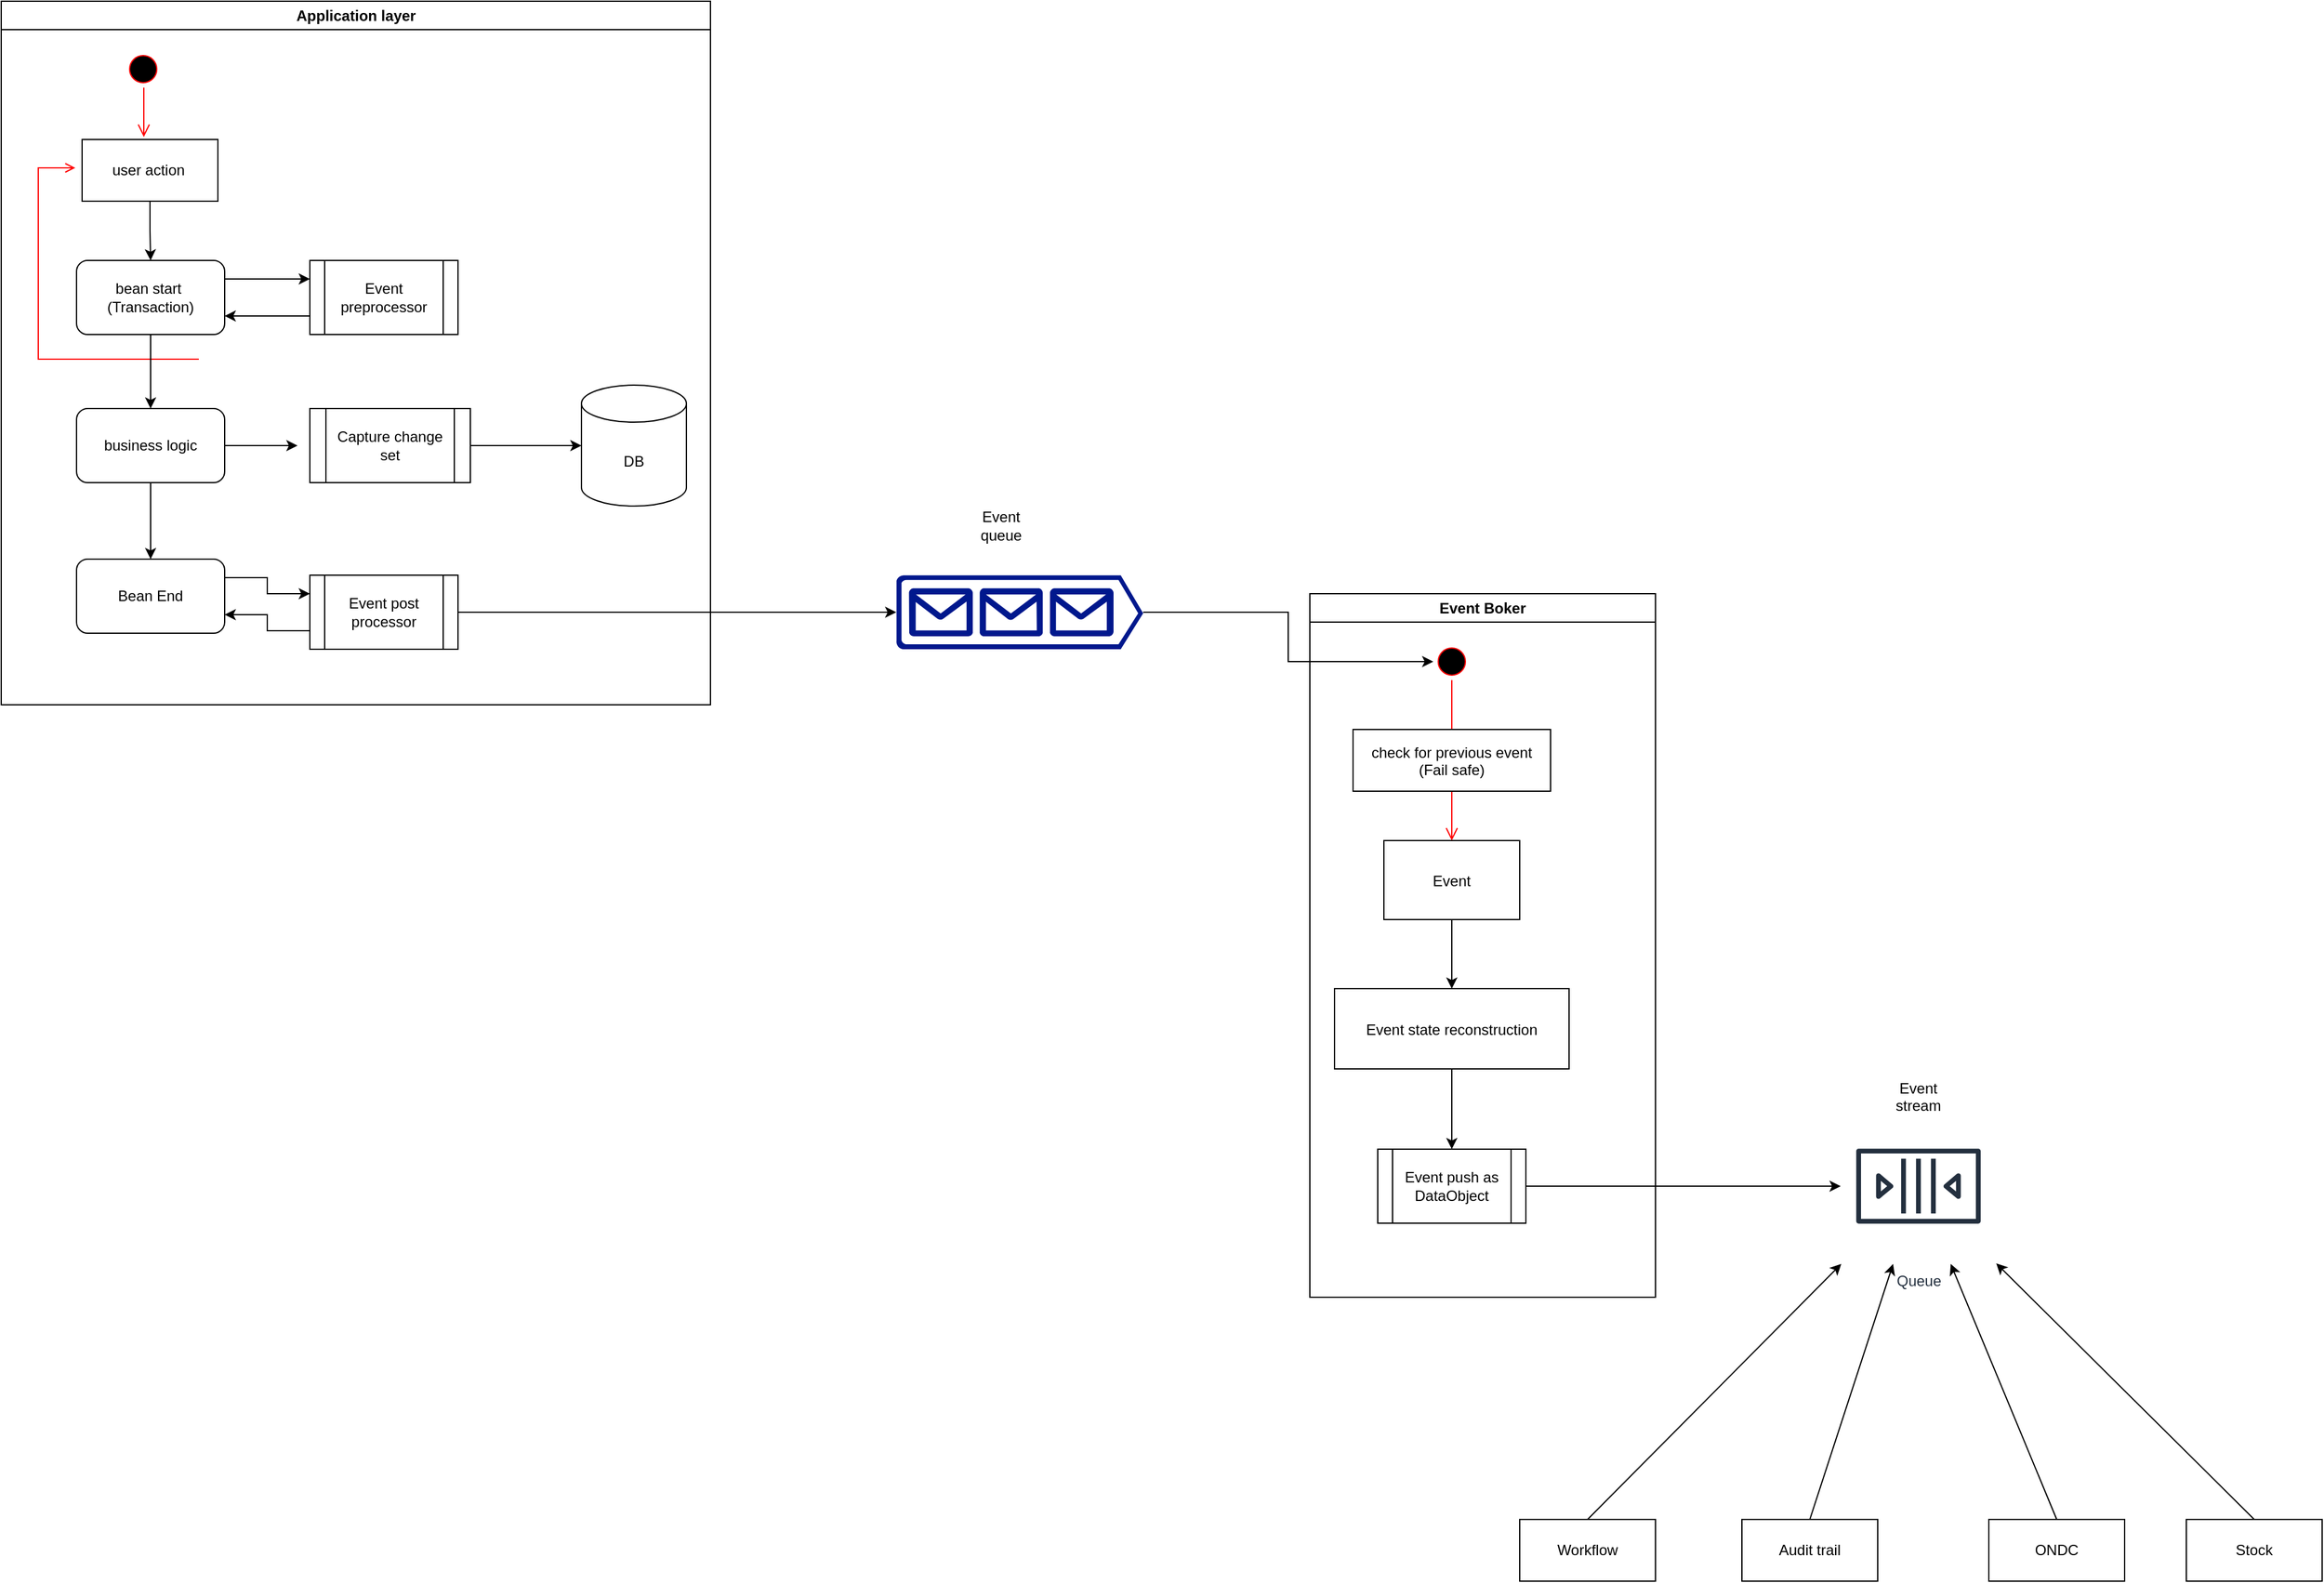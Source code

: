 <mxfile version="24.8.4">
  <diagram name="Page-1" id="e7e014a7-5840-1c2e-5031-d8a46d1fe8dd">
    <mxGraphModel dx="2058" dy="572" grid="1" gridSize="10" guides="1" tooltips="1" connect="1" arrows="1" fold="1" page="1" pageScale="1" pageWidth="1169" pageHeight="826" background="none" math="0" shadow="0">
      <root>
        <mxCell id="0" />
        <mxCell id="1" parent="0" />
        <mxCell id="2" value="Application layer" style="swimlane;whiteSpace=wrap" parent="1" vertex="1">
          <mxGeometry x="-140" y="160" width="574.5" height="570" as="geometry" />
        </mxCell>
        <mxCell id="5" value="" style="ellipse;shape=startState;fillColor=#000000;strokeColor=#ff0000;" parent="2" vertex="1">
          <mxGeometry x="100" y="40" width="30" height="30" as="geometry" />
        </mxCell>
        <mxCell id="6" value="" style="edgeStyle=elbowEdgeStyle;elbow=horizontal;verticalAlign=bottom;endArrow=open;endSize=8;strokeColor=#FF0000;endFill=1;rounded=0" parent="2" source="5" edge="1">
          <mxGeometry x="100" y="40" as="geometry">
            <mxPoint x="115.5" y="110" as="targetPoint" />
          </mxGeometry>
        </mxCell>
        <mxCell id="12" value="" style="edgeStyle=elbowEdgeStyle;elbow=horizontal;strokeColor=#FF0000;endArrow=open;endFill=1;rounded=0" parent="2" source="10" edge="1">
          <mxGeometry width="100" height="100" relative="1" as="geometry">
            <mxPoint x="160" y="290" as="sourcePoint" />
            <mxPoint x="60" y="135" as="targetPoint" />
            <Array as="points">
              <mxPoint x="30" y="250" />
            </Array>
          </mxGeometry>
        </mxCell>
        <mxCell id="i3dqCgYtbIHz_UQgsVar-53" value="" style="edgeStyle=orthogonalEdgeStyle;rounded=0;orthogonalLoop=1;jettySize=auto;html=1;" edge="1" parent="2" source="i3dqCgYtbIHz_UQgsVar-41" target="i3dqCgYtbIHz_UQgsVar-44">
          <mxGeometry relative="1" as="geometry" />
        </mxCell>
        <mxCell id="i3dqCgYtbIHz_UQgsVar-41" value="user action&amp;nbsp;" style="html=1;whiteSpace=wrap;" vertex="1" parent="2">
          <mxGeometry x="65.5" y="112" width="110" height="50" as="geometry" />
        </mxCell>
        <mxCell id="i3dqCgYtbIHz_UQgsVar-42" value="DB" style="shape=cylinder3;whiteSpace=wrap;html=1;boundedLbl=1;backgroundOutline=1;size=15;" vertex="1" parent="2">
          <mxGeometry x="470" y="311" width="85" height="98" as="geometry" />
        </mxCell>
        <mxCell id="i3dqCgYtbIHz_UQgsVar-55" value="" style="edgeStyle=orthogonalEdgeStyle;rounded=0;orthogonalLoop=1;jettySize=auto;html=1;" edge="1" parent="2" source="i3dqCgYtbIHz_UQgsVar-44" target="i3dqCgYtbIHz_UQgsVar-54">
          <mxGeometry relative="1" as="geometry" />
        </mxCell>
        <mxCell id="i3dqCgYtbIHz_UQgsVar-44" value="bean start&amp;nbsp;&lt;br&gt;(Transaction)" style="rounded=1;whiteSpace=wrap;html=1;" vertex="1" parent="2">
          <mxGeometry x="61" y="210" width="120" height="60" as="geometry" />
        </mxCell>
        <mxCell id="i3dqCgYtbIHz_UQgsVar-62" style="edgeStyle=orthogonalEdgeStyle;rounded=0;orthogonalLoop=1;jettySize=auto;html=1;exitX=1;exitY=0.25;exitDx=0;exitDy=0;entryX=0;entryY=0.25;entryDx=0;entryDy=0;" edge="1" parent="2" source="i3dqCgYtbIHz_UQgsVar-45" target="i3dqCgYtbIHz_UQgsVar-47">
          <mxGeometry relative="1" as="geometry" />
        </mxCell>
        <mxCell id="i3dqCgYtbIHz_UQgsVar-45" value="Bean End" style="rounded=1;whiteSpace=wrap;html=1;" vertex="1" parent="2">
          <mxGeometry x="61" y="452" width="120" height="60" as="geometry" />
        </mxCell>
        <mxCell id="i3dqCgYtbIHz_UQgsVar-46" value="Event preprocessor" style="shape=process;whiteSpace=wrap;html=1;backgroundOutline=1;" vertex="1" parent="2">
          <mxGeometry x="250" y="210" width="120" height="60" as="geometry" />
        </mxCell>
        <mxCell id="i3dqCgYtbIHz_UQgsVar-63" style="edgeStyle=orthogonalEdgeStyle;rounded=0;orthogonalLoop=1;jettySize=auto;html=1;exitX=0;exitY=0.75;exitDx=0;exitDy=0;entryX=1;entryY=0.75;entryDx=0;entryDy=0;" edge="1" parent="2" source="i3dqCgYtbIHz_UQgsVar-47" target="i3dqCgYtbIHz_UQgsVar-45">
          <mxGeometry relative="1" as="geometry">
            <mxPoint x="190" y="497" as="targetPoint" />
          </mxGeometry>
        </mxCell>
        <mxCell id="i3dqCgYtbIHz_UQgsVar-47" value="Event post processor" style="shape=process;whiteSpace=wrap;html=1;backgroundOutline=1;" vertex="1" parent="2">
          <mxGeometry x="250" y="465" width="120" height="60" as="geometry" />
        </mxCell>
        <mxCell id="i3dqCgYtbIHz_UQgsVar-49" value="" style="endArrow=classic;html=1;rounded=0;exitX=1;exitY=0.25;exitDx=0;exitDy=0;entryX=0;entryY=0.25;entryDx=0;entryDy=0;" edge="1" parent="2" source="i3dqCgYtbIHz_UQgsVar-44" target="i3dqCgYtbIHz_UQgsVar-46">
          <mxGeometry width="50" height="50" relative="1" as="geometry">
            <mxPoint x="190" y="230" as="sourcePoint" />
            <mxPoint x="240" y="230" as="targetPoint" />
          </mxGeometry>
        </mxCell>
        <mxCell id="i3dqCgYtbIHz_UQgsVar-50" value="" style="endArrow=classic;html=1;rounded=0;entryX=1;entryY=0.75;entryDx=0;entryDy=0;exitX=0;exitY=0.75;exitDx=0;exitDy=0;" edge="1" parent="2" source="i3dqCgYtbIHz_UQgsVar-46" target="i3dqCgYtbIHz_UQgsVar-44">
          <mxGeometry width="50" height="50" relative="1" as="geometry">
            <mxPoint x="360" y="330" as="sourcePoint" />
            <mxPoint x="410" y="280" as="targetPoint" />
          </mxGeometry>
        </mxCell>
        <mxCell id="i3dqCgYtbIHz_UQgsVar-58" value="" style="edgeStyle=orthogonalEdgeStyle;rounded=0;orthogonalLoop=1;jettySize=auto;html=1;" edge="1" parent="2" source="i3dqCgYtbIHz_UQgsVar-54">
          <mxGeometry relative="1" as="geometry">
            <mxPoint x="240" y="360" as="targetPoint" />
          </mxGeometry>
        </mxCell>
        <mxCell id="i3dqCgYtbIHz_UQgsVar-61" value="" style="edgeStyle=orthogonalEdgeStyle;rounded=0;orthogonalLoop=1;jettySize=auto;html=1;" edge="1" parent="2" source="i3dqCgYtbIHz_UQgsVar-54" target="i3dqCgYtbIHz_UQgsVar-45">
          <mxGeometry relative="1" as="geometry" />
        </mxCell>
        <mxCell id="i3dqCgYtbIHz_UQgsVar-54" value="business logic" style="whiteSpace=wrap;html=1;rounded=1;" vertex="1" parent="2">
          <mxGeometry x="61" y="330" width="120" height="60" as="geometry" />
        </mxCell>
        <mxCell id="i3dqCgYtbIHz_UQgsVar-60" value="" style="edgeStyle=orthogonalEdgeStyle;rounded=0;orthogonalLoop=1;jettySize=auto;html=1;" edge="1" parent="2" source="i3dqCgYtbIHz_UQgsVar-59" target="i3dqCgYtbIHz_UQgsVar-42">
          <mxGeometry relative="1" as="geometry" />
        </mxCell>
        <mxCell id="i3dqCgYtbIHz_UQgsVar-59" value="Capture change set" style="shape=process;whiteSpace=wrap;html=1;backgroundOutline=1;" vertex="1" parent="2">
          <mxGeometry x="250" y="330" width="130" height="60" as="geometry" />
        </mxCell>
        <mxCell id="3" value="Event Boker" style="swimlane;whiteSpace=wrap" parent="1" vertex="1">
          <mxGeometry x="920" y="640" width="280" height="570" as="geometry" />
        </mxCell>
        <mxCell id="13" value="" style="ellipse;shape=startState;fillColor=#000000;strokeColor=#ff0000;" parent="3" vertex="1">
          <mxGeometry x="100" y="40" width="30" height="30" as="geometry" />
        </mxCell>
        <mxCell id="14" value="" style="edgeStyle=elbowEdgeStyle;elbow=horizontal;verticalAlign=bottom;endArrow=open;endSize=8;strokeColor=#FF0000;endFill=1;rounded=0" parent="3" source="13" target="15" edge="1">
          <mxGeometry x="40" y="20" as="geometry">
            <mxPoint x="55" y="90" as="targetPoint" />
          </mxGeometry>
        </mxCell>
        <mxCell id="i3dqCgYtbIHz_UQgsVar-73" value="" style="edgeStyle=orthogonalEdgeStyle;rounded=0;orthogonalLoop=1;jettySize=auto;html=1;" edge="1" parent="3" source="15" target="18">
          <mxGeometry relative="1" as="geometry" />
        </mxCell>
        <mxCell id="15" value=" Event " style="" parent="3" vertex="1">
          <mxGeometry x="60" y="200" width="110" height="64" as="geometry" />
        </mxCell>
        <mxCell id="16" value="check for previous event&#xa;(Fail safe)" style="" parent="3" vertex="1">
          <mxGeometry x="35" y="110" width="160" height="50" as="geometry" />
        </mxCell>
        <mxCell id="i3dqCgYtbIHz_UQgsVar-75" value="" style="edgeStyle=orthogonalEdgeStyle;rounded=0;orthogonalLoop=1;jettySize=auto;html=1;" edge="1" parent="3" source="18" target="i3dqCgYtbIHz_UQgsVar-74">
          <mxGeometry relative="1" as="geometry" />
        </mxCell>
        <mxCell id="18" value="Event state reconstruction" style="" parent="3" vertex="1">
          <mxGeometry x="20" y="320" width="190" height="65" as="geometry" />
        </mxCell>
        <mxCell id="i3dqCgYtbIHz_UQgsVar-74" value="Event push as DataObject" style="shape=process;whiteSpace=wrap;html=1;backgroundOutline=1;" vertex="1" parent="3">
          <mxGeometry x="55" y="450" width="120" height="60" as="geometry" />
        </mxCell>
        <mxCell id="i3dqCgYtbIHz_UQgsVar-71" style="edgeStyle=orthogonalEdgeStyle;rounded=0;orthogonalLoop=1;jettySize=auto;html=1;entryX=0;entryY=0.5;entryDx=0;entryDy=0;" edge="1" parent="1" source="i3dqCgYtbIHz_UQgsVar-68" target="13">
          <mxGeometry relative="1" as="geometry" />
        </mxCell>
        <mxCell id="i3dqCgYtbIHz_UQgsVar-68" value="" style="sketch=0;aspect=fixed;pointerEvents=1;shadow=0;dashed=0;html=1;strokeColor=none;labelPosition=center;verticalLabelPosition=bottom;verticalAlign=top;align=center;fillColor=#00188D;shape=mxgraph.azure.queue_generic" vertex="1" parent="1">
          <mxGeometry x="585" y="625" width="200" height="60" as="geometry" />
        </mxCell>
        <mxCell id="i3dqCgYtbIHz_UQgsVar-69" style="edgeStyle=orthogonalEdgeStyle;rounded=0;orthogonalLoop=1;jettySize=auto;html=1;entryX=0;entryY=0.5;entryDx=0;entryDy=0;entryPerimeter=0;" edge="1" parent="1" source="i3dqCgYtbIHz_UQgsVar-47" target="i3dqCgYtbIHz_UQgsVar-68">
          <mxGeometry relative="1" as="geometry" />
        </mxCell>
        <mxCell id="i3dqCgYtbIHz_UQgsVar-70" value="Event queue" style="text;html=1;align=center;verticalAlign=middle;whiteSpace=wrap;rounded=0;" vertex="1" parent="1">
          <mxGeometry x="640" y="570" width="60" height="30" as="geometry" />
        </mxCell>
        <mxCell id="i3dqCgYtbIHz_UQgsVar-77" value="Queue" style="sketch=0;outlineConnect=0;fontColor=#232F3E;gradientColor=none;strokeColor=#232F3E;fillColor=#ffffff;dashed=0;verticalLabelPosition=bottom;verticalAlign=top;align=center;html=1;fontSize=12;fontStyle=0;aspect=fixed;shape=mxgraph.aws4.resourceIcon;resIcon=mxgraph.aws4.queue;" vertex="1" parent="1">
          <mxGeometry x="1350" y="1057" width="126" height="126" as="geometry" />
        </mxCell>
        <mxCell id="i3dqCgYtbIHz_UQgsVar-79" style="edgeStyle=orthogonalEdgeStyle;rounded=0;orthogonalLoop=1;jettySize=auto;html=1;exitX=1;exitY=0.5;exitDx=0;exitDy=0;" edge="1" parent="1" source="i3dqCgYtbIHz_UQgsVar-74" target="i3dqCgYtbIHz_UQgsVar-77">
          <mxGeometry relative="1" as="geometry" />
        </mxCell>
        <mxCell id="i3dqCgYtbIHz_UQgsVar-80" value="Workflow" style="html=1;whiteSpace=wrap;" vertex="1" parent="1">
          <mxGeometry x="1090" y="1390" width="110" height="50" as="geometry" />
        </mxCell>
        <mxCell id="i3dqCgYtbIHz_UQgsVar-81" value="Audit trail" style="html=1;whiteSpace=wrap;" vertex="1" parent="1">
          <mxGeometry x="1270" y="1390" width="110" height="50" as="geometry" />
        </mxCell>
        <mxCell id="i3dqCgYtbIHz_UQgsVar-82" value="ONDC" style="html=1;whiteSpace=wrap;" vertex="1" parent="1">
          <mxGeometry x="1470" y="1390" width="110" height="50" as="geometry" />
        </mxCell>
        <mxCell id="i3dqCgYtbIHz_UQgsVar-83" value="Stock" style="html=1;whiteSpace=wrap;" vertex="1" parent="1">
          <mxGeometry x="1630" y="1390" width="110" height="50" as="geometry" />
        </mxCell>
        <mxCell id="i3dqCgYtbIHz_UQgsVar-87" value="" style="endArrow=classic;html=1;rounded=0;exitX=0.5;exitY=0;exitDx=0;exitDy=0;" edge="1" parent="1" source="i3dqCgYtbIHz_UQgsVar-80" target="i3dqCgYtbIHz_UQgsVar-77">
          <mxGeometry width="50" height="50" relative="1" as="geometry">
            <mxPoint x="1240" y="1340" as="sourcePoint" />
            <mxPoint x="1290" y="1280" as="targetPoint" />
          </mxGeometry>
        </mxCell>
        <mxCell id="i3dqCgYtbIHz_UQgsVar-88" value="" style="endArrow=classic;html=1;rounded=0;exitX=0.5;exitY=0;exitDx=0;exitDy=0;" edge="1" parent="1" source="i3dqCgYtbIHz_UQgsVar-81" target="i3dqCgYtbIHz_UQgsVar-77">
          <mxGeometry width="50" height="50" relative="1" as="geometry">
            <mxPoint x="1360" y="1320" as="sourcePoint" />
            <mxPoint x="1410" y="1270" as="targetPoint" />
          </mxGeometry>
        </mxCell>
        <mxCell id="i3dqCgYtbIHz_UQgsVar-89" value="" style="endArrow=classic;html=1;rounded=0;exitX=0.5;exitY=0;exitDx=0;exitDy=0;" edge="1" parent="1" source="i3dqCgYtbIHz_UQgsVar-82" target="i3dqCgYtbIHz_UQgsVar-77">
          <mxGeometry width="50" height="50" relative="1" as="geometry">
            <mxPoint x="1510" y="1300" as="sourcePoint" />
            <mxPoint x="1560" y="1250" as="targetPoint" />
          </mxGeometry>
        </mxCell>
        <mxCell id="i3dqCgYtbIHz_UQgsVar-92" value="" style="endArrow=classic;html=1;rounded=0;exitX=0.5;exitY=0;exitDx=0;exitDy=0;" edge="1" parent="1" source="i3dqCgYtbIHz_UQgsVar-83" target="i3dqCgYtbIHz_UQgsVar-77">
          <mxGeometry width="50" height="50" relative="1" as="geometry">
            <mxPoint x="1650" y="1310" as="sourcePoint" />
            <mxPoint x="1700" y="1260" as="targetPoint" />
          </mxGeometry>
        </mxCell>
        <mxCell id="i3dqCgYtbIHz_UQgsVar-93" value="Event stream&lt;div&gt;&lt;br&gt;&lt;/div&gt;" style="text;html=1;align=center;verticalAlign=middle;whiteSpace=wrap;rounded=0;" vertex="1" parent="1">
          <mxGeometry x="1383" y="1040" width="60" height="30" as="geometry" />
        </mxCell>
      </root>
    </mxGraphModel>
  </diagram>
</mxfile>
